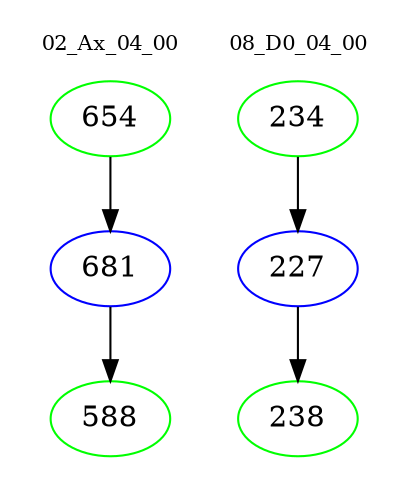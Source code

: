 digraph{
subgraph cluster_0 {
color = white
label = "02_Ax_04_00";
fontsize=10;
T0_654 [label="654", color="green"]
T0_654 -> T0_681 [color="black"]
T0_681 [label="681", color="blue"]
T0_681 -> T0_588 [color="black"]
T0_588 [label="588", color="green"]
}
subgraph cluster_1 {
color = white
label = "08_D0_04_00";
fontsize=10;
T1_234 [label="234", color="green"]
T1_234 -> T1_227 [color="black"]
T1_227 [label="227", color="blue"]
T1_227 -> T1_238 [color="black"]
T1_238 [label="238", color="green"]
}
}
